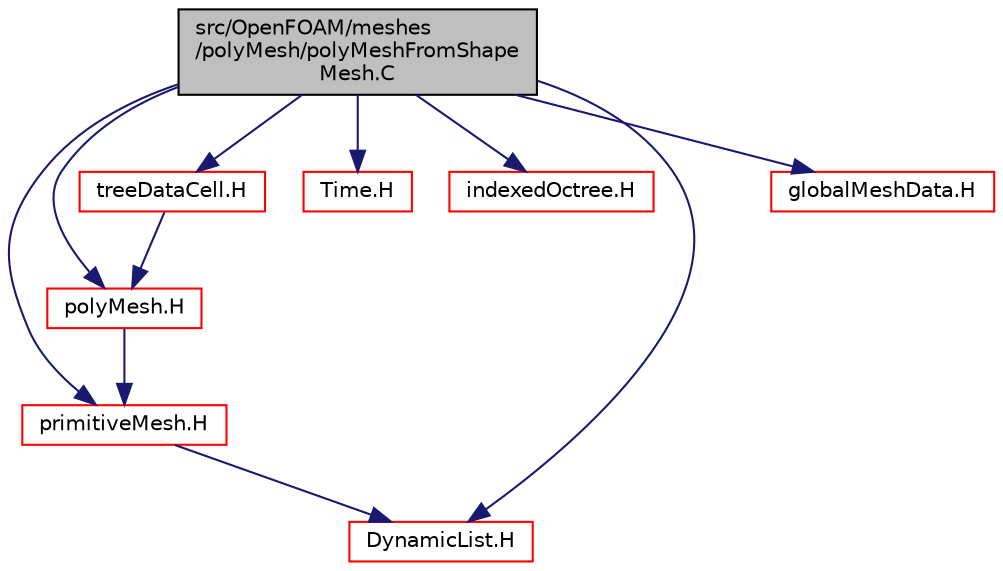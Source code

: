 digraph "src/OpenFOAM/meshes/polyMesh/polyMeshFromShapeMesh.C"
{
  bgcolor="transparent";
  edge [fontname="Helvetica",fontsize="10",labelfontname="Helvetica",labelfontsize="10"];
  node [fontname="Helvetica",fontsize="10",shape=record];
  Node0 [label="src/OpenFOAM/meshes\l/polyMesh/polyMeshFromShape\lMesh.C",height=0.2,width=0.4,color="black", fillcolor="grey75", style="filled", fontcolor="black"];
  Node0 -> Node1 [color="midnightblue",fontsize="10",style="solid",fontname="Helvetica"];
  Node1 [label="polyMesh.H",height=0.2,width=0.4,color="red",URL="$a12398.html"];
  Node1 -> Node87 [color="midnightblue",fontsize="10",style="solid",fontname="Helvetica"];
  Node87 [label="primitiveMesh.H",height=0.2,width=0.4,color="red",URL="$a12650.html"];
  Node87 -> Node88 [color="midnightblue",fontsize="10",style="solid",fontname="Helvetica"];
  Node88 [label="DynamicList.H",height=0.2,width=0.4,color="red",URL="$a09335.html"];
  Node0 -> Node235 [color="midnightblue",fontsize="10",style="solid",fontname="Helvetica"];
  Node235 [label="Time.H",height=0.2,width=0.4,color="red",URL="$a10025.html"];
  Node0 -> Node87 [color="midnightblue",fontsize="10",style="solid",fontname="Helvetica"];
  Node0 -> Node88 [color="midnightblue",fontsize="10",style="solid",fontname="Helvetica"];
  Node0 -> Node274 [color="midnightblue",fontsize="10",style="solid",fontname="Helvetica"];
  Node274 [label="indexedOctree.H",height=0.2,width=0.4,color="red",URL="$a09083.html"];
  Node0 -> Node282 [color="midnightblue",fontsize="10",style="solid",fontname="Helvetica"];
  Node282 [label="treeDataCell.H",height=0.2,width=0.4,color="red",URL="$a09095.html"];
  Node282 -> Node1 [color="midnightblue",fontsize="10",style="solid",fontname="Helvetica"];
  Node0 -> Node284 [color="midnightblue",fontsize="10",style="solid",fontname="Helvetica"];
  Node284 [label="globalMeshData.H",height=0.2,width=0.4,color="red",URL="$a12293.html"];
}
